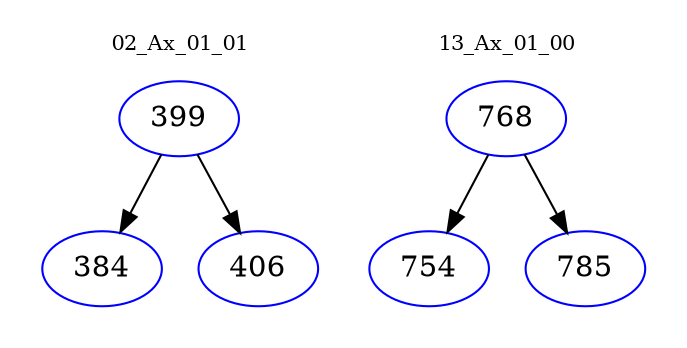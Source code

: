 digraph{
subgraph cluster_0 {
color = white
label = "02_Ax_01_01";
fontsize=10;
T0_399 [label="399", color="blue"]
T0_399 -> T0_384 [color="black"]
T0_384 [label="384", color="blue"]
T0_399 -> T0_406 [color="black"]
T0_406 [label="406", color="blue"]
}
subgraph cluster_1 {
color = white
label = "13_Ax_01_00";
fontsize=10;
T1_768 [label="768", color="blue"]
T1_768 -> T1_754 [color="black"]
T1_754 [label="754", color="blue"]
T1_768 -> T1_785 [color="black"]
T1_785 [label="785", color="blue"]
}
}
